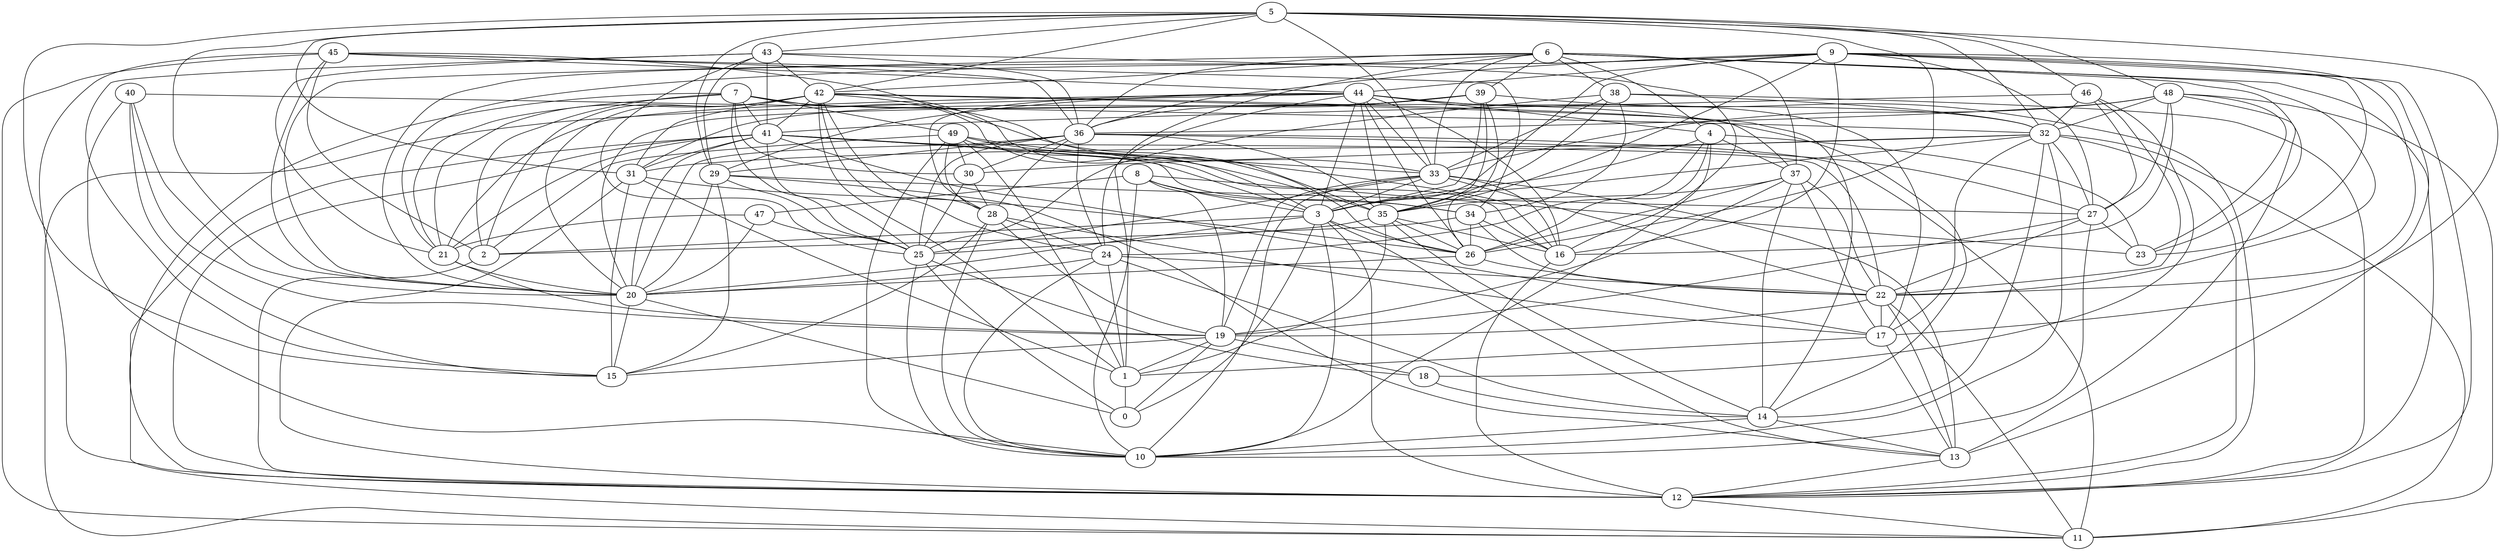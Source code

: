 digraph GG_graph {

subgraph G_graph {
edge [color = black]
"31" -> "26" [dir = none]
"31" -> "12" [dir = none]
"36" -> "11" [dir = none]
"36" -> "28" [dir = none]
"36" -> "30" [dir = none]
"39" -> "20" [dir = none]
"25" -> "0" [dir = none]
"40" -> "19" [dir = none]
"40" -> "10" [dir = none]
"40" -> "32" [dir = none]
"24" -> "14" [dir = none]
"24" -> "20" [dir = none]
"24" -> "22" [dir = none]
"24" -> "1" [dir = none]
"34" -> "22" [dir = none]
"14" -> "13" [dir = none]
"37" -> "14" [dir = none]
"29" -> "20" [dir = none]
"29" -> "15" [dir = none]
"49" -> "16" [dir = none]
"49" -> "3" [dir = none]
"42" -> "35" [dir = none]
"28" -> "10" [dir = none]
"41" -> "20" [dir = none]
"41" -> "12" [dir = none]
"41" -> "22" [dir = none]
"41" -> "11" [dir = none]
"41" -> "21" [dir = none]
"41" -> "25" [dir = none]
"35" -> "1" [dir = none]
"27" -> "10" [dir = none]
"5" -> "17" [dir = none]
"5" -> "48" [dir = none]
"5" -> "33" [dir = none]
"5" -> "20" [dir = none]
"5" -> "42" [dir = none]
"4" -> "3" [dir = none]
"4" -> "26" [dir = none]
"4" -> "37" [dir = none]
"38" -> "25" [dir = none]
"38" -> "32" [dir = none]
"38" -> "35" [dir = none]
"38" -> "12" [dir = none]
"38" -> "33" [dir = none]
"8" -> "34" [dir = none]
"8" -> "47" [dir = none]
"8" -> "23" [dir = none]
"22" -> "19" [dir = none]
"22" -> "17" [dir = none]
"22" -> "11" [dir = none]
"9" -> "3" [dir = none]
"9" -> "12" [dir = none]
"9" -> "21" [dir = none]
"9" -> "35" [dir = none]
"9" -> "27" [dir = none]
"9" -> "16" [dir = none]
"46" -> "18" [dir = none]
"46" -> "41" [dir = none]
"46" -> "22" [dir = none]
"7" -> "2" [dir = none]
"7" -> "12" [dir = none]
"7" -> "21" [dir = none]
"33" -> "13" [dir = none]
"33" -> "10" [dir = none]
"33" -> "3" [dir = none]
"33" -> "22" [dir = none]
"43" -> "15" [dir = none]
"43" -> "16" [dir = none]
"43" -> "41" [dir = none]
"43" -> "21" [dir = none]
"21" -> "19" [dir = none]
"20" -> "0" [dir = none]
"44" -> "17" [dir = none]
"44" -> "29" [dir = none]
"19" -> "18" [dir = none]
"19" -> "15" [dir = none]
"30" -> "28" [dir = none]
"45" -> "12" [dir = none]
"45" -> "36" [dir = none]
"45" -> "2" [dir = none]
"3" -> "10" [dir = none]
"3" -> "13" [dir = none]
"6" -> "42" [dir = none]
"6" -> "33" [dir = none]
"6" -> "22" [dir = none]
"6" -> "36" [dir = none]
"6" -> "23" [dir = none]
"6" -> "20" [dir = none]
"6" -> "39" [dir = none]
"48" -> "23" [dir = none]
"48" -> "32" [dir = none]
"26" -> "20" [dir = none]
"26" -> "22" [dir = none]
"32" -> "17" [dir = none]
"32" -> "12" [dir = none]
"32" -> "11" [dir = none]
"47" -> "25" [dir = none]
"47" -> "21" [dir = none]
"42" -> "2" [dir = none]
"44" -> "11" [dir = none]
"49" -> "28" [dir = none]
"34" -> "16" [dir = none]
"29" -> "27" [dir = none]
"35" -> "25" [dir = none]
"3" -> "0" [dir = none]
"43" -> "42" [dir = none]
"36" -> "29" [dir = none]
"39" -> "12" [dir = none]
"7" -> "41" [dir = none]
"8" -> "10" [dir = none]
"36" -> "25" [dir = none]
"47" -> "20" [dir = none]
"5" -> "29" [dir = none]
"30" -> "25" [dir = none]
"49" -> "2" [dir = none]
"37" -> "35" [dir = none]
"12" -> "11" [dir = none]
"25" -> "18" [dir = none]
"43" -> "25" [dir = none]
"33" -> "19" [dir = none]
"5" -> "26" [dir = none]
"48" -> "11" [dir = none]
"6" -> "12" [dir = none]
"4" -> "10" [dir = none]
"42" -> "37" [dir = none]
"44" -> "26" [dir = none]
"45" -> "20" [dir = none]
"29" -> "25" [dir = none]
"42" -> "24" [dir = none]
"16" -> "12" [dir = none]
"32" -> "10" [dir = none]
"7" -> "49" [dir = none]
"42" -> "33" [dir = none]
"44" -> "16" [dir = none]
"3" -> "26" [dir = none]
"44" -> "4" [dir = none]
"42" -> "21" [dir = none]
"4" -> "23" [dir = none]
"29" -> "13" [dir = none]
"44" -> "33" [dir = none]
"46" -> "27" [dir = none]
"44" -> "21" [dir = none]
"7" -> "30" [dir = none]
"41" -> "17" [dir = none]
"42" -> "20" [dir = none]
"39" -> "26" [dir = none]
"32" -> "27" [dir = none]
"49" -> "10" [dir = none]
"35" -> "16" [dir = none]
"3" -> "20" [dir = none]
"48" -> "33" [dir = none]
"20" -> "15" [dir = none]
"9" -> "36" [dir = none]
"7" -> "3" [dir = none]
"32" -> "30" [dir = none]
"32" -> "31" [dir = none]
"45" -> "26" [dir = none]
"27" -> "22" [dir = none]
"2" -> "12" [dir = none]
"5" -> "46" [dir = none]
"5" -> "32" [dir = none]
"17" -> "13" [dir = none]
"28" -> "17" [dir = none]
"37" -> "22" [dir = none]
"44" -> "28" [dir = none]
"39" -> "35" [dir = none]
"19" -> "0" [dir = none]
"44" -> "32" [dir = none]
"49" -> "1" [dir = none]
"48" -> "36" [dir = none]
"28" -> "24" [dir = none]
"6" -> "4" [dir = none]
"42" -> "41" [dir = none]
"31" -> "15" [dir = none]
"13" -> "12" [dir = none]
"18" -> "14" [dir = none]
"5" -> "31" [dir = none]
"41" -> "16" [dir = none]
"48" -> "16" [dir = none]
"41" -> "34" [dir = none]
"5" -> "15" [dir = none]
"28" -> "19" [dir = none]
"48" -> "27" [dir = none]
"21" -> "20" [dir = none]
"39" -> "31" [dir = none]
"7" -> "25" [dir = none]
"32" -> "14" [dir = none]
"45" -> "44" [dir = none]
"38" -> "34" [dir = none]
"33" -> "25" [dir = none]
"43" -> "29" [dir = none]
"44" -> "3" [dir = none]
"40" -> "20" [dir = none]
"25" -> "10" [dir = none]
"49" -> "35" [dir = none]
"28" -> "15" [dir = none]
"39" -> "3" [dir = none]
"36" -> "24" [dir = none]
"31" -> "1" [dir = none]
"9" -> "20" [dir = none]
"9" -> "23" [dir = none]
"32" -> "3" [dir = none]
"42" -> "28" [dir = none]
"7" -> "14" [dir = none]
"27" -> "23" [dir = none]
"46" -> "32" [dir = none]
"9" -> "44" [dir = none]
"34" -> "26" [dir = none]
"37" -> "17" [dir = none]
"45" -> "34" [dir = none]
"48" -> "13" [dir = none]
"17" -> "1" [dir = none]
"9" -> "13" [dir = none]
"33" -> "16" [dir = none]
"4" -> "24" [dir = none]
"9" -> "22" [dir = none]
"8" -> "19" [dir = none]
"49" -> "30" [dir = none]
"1" -> "0" [dir = none]
"42" -> "31" [dir = none]
"43" -> "36" [dir = none]
"37" -> "19" [dir = none]
"36" -> "27" [dir = none]
"39" -> "36" [dir = none]
"37" -> "26" [dir = none]
"45" -> "11" [dir = none]
"41" -> "31" [dir = none]
"6" -> "37" [dir = none]
"19" -> "1" [dir = none]
"41" -> "33" [dir = none]
"44" -> "24" [dir = none]
"3" -> "12" [dir = none]
"22" -> "13" [dir = none]
"42" -> "14" [dir = none]
"6" -> "1" [dir = none]
"24" -> "10" [dir = none]
"5" -> "43" [dir = none]
"40" -> "15" [dir = none]
"8" -> "3" [dir = none]
"36" -> "20" [dir = none]
"6" -> "38" [dir = none]
"42" -> "1" [dir = none]
"14" -> "10" [dir = none]
"3" -> "2" [dir = none]
"35" -> "14" [dir = none]
"44" -> "35" [dir = none]
"34" -> "2" [dir = none]
"35" -> "26" [dir = none]
"36" -> "35" [dir = none]
"27" -> "19" [dir = none]
}

}
